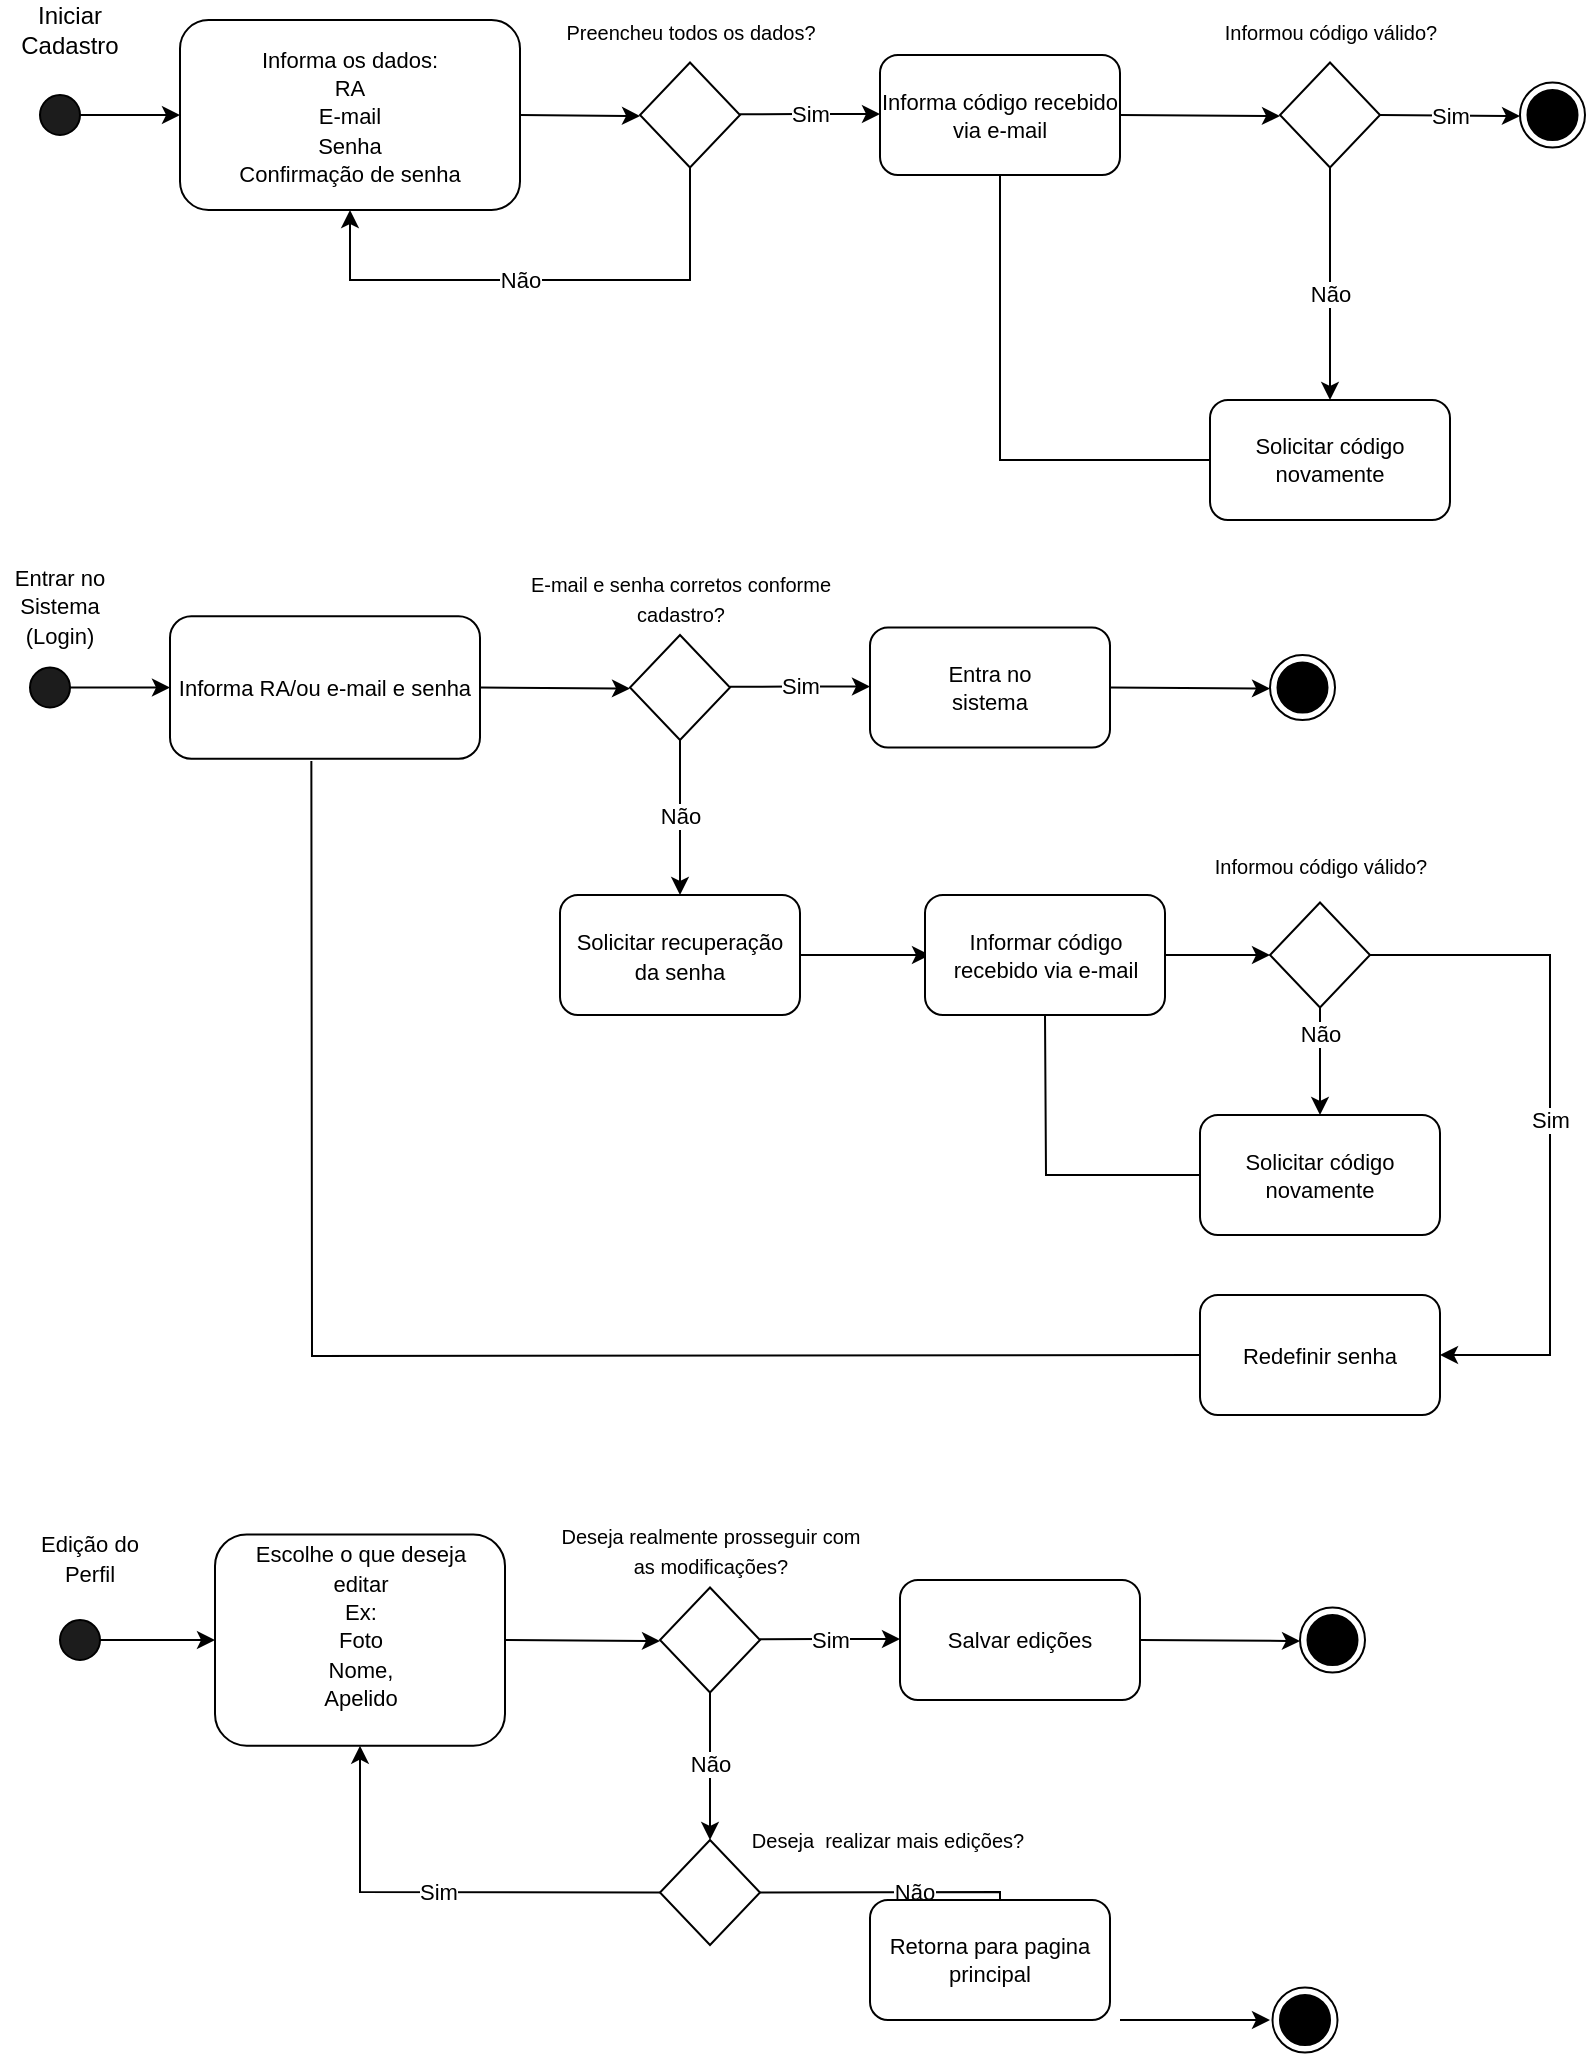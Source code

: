 <mxfile version="21.1.7" type="github">
  <diagram name="Página-1" id="GVrCEBP-sC31mfDfFol-">
    <mxGraphModel dx="1247" dy="664" grid="1" gridSize="10" guides="1" tooltips="1" connect="1" arrows="1" fold="1" page="1" pageScale="1" pageWidth="827" pageHeight="1169" math="0" shadow="0">
      <root>
        <mxCell id="0" />
        <mxCell id="1" parent="0" />
        <mxCell id="yPgfIwb3IiQU2in2HysK-1" value="" style="ellipse;whiteSpace=wrap;html=1;aspect=fixed;fillColor=#1C1C1C;" parent="1" vertex="1">
          <mxGeometry x="20" y="77.5" width="20" height="20" as="geometry" />
        </mxCell>
        <mxCell id="yPgfIwb3IiQU2in2HysK-2" value="" style="endArrow=classic;html=1;rounded=0;exitX=1;exitY=0.5;exitDx=0;exitDy=0;entryX=0;entryY=0.5;entryDx=0;entryDy=0;" parent="1" source="yPgfIwb3IiQU2in2HysK-1" target="yPgfIwb3IiQU2in2HysK-5" edge="1">
          <mxGeometry width="50" height="50" relative="1" as="geometry">
            <mxPoint x="240" y="270" as="sourcePoint" />
            <mxPoint x="90" y="70" as="targetPoint" />
          </mxGeometry>
        </mxCell>
        <mxCell id="yPgfIwb3IiQU2in2HysK-4" value="Iniciar Cadastro" style="text;strokeColor=none;align=center;fillColor=none;html=1;verticalAlign=middle;whiteSpace=wrap;rounded=0;" parent="1" vertex="1">
          <mxGeometry y="30" width="70" height="30" as="geometry" />
        </mxCell>
        <mxCell id="yPgfIwb3IiQU2in2HysK-5" value="&lt;font style=&quot;font-size: 11px;&quot;&gt;Informa os dados:&lt;br&gt;RA&lt;br&gt;E-mail&lt;br&gt;Senha&lt;br&gt;Confirmação de senha&lt;/font&gt;" style="rounded=1;whiteSpace=wrap;html=1;" parent="1" vertex="1">
          <mxGeometry x="90" y="40" width="170" height="95" as="geometry" />
        </mxCell>
        <mxCell id="yPgfIwb3IiQU2in2HysK-7" value="" style="endArrow=classic;html=1;rounded=0;exitX=1;exitY=0.5;exitDx=0;exitDy=0;" parent="1" source="yPgfIwb3IiQU2in2HysK-5" edge="1">
          <mxGeometry width="50" height="50" relative="1" as="geometry">
            <mxPoint x="50" y="98" as="sourcePoint" />
            <mxPoint x="320" y="88" as="targetPoint" />
            <Array as="points" />
          </mxGeometry>
        </mxCell>
        <mxCell id="yPgfIwb3IiQU2in2HysK-8" value="" style="rhombus;whiteSpace=wrap;html=1;" parent="1" vertex="1">
          <mxGeometry x="320" y="61.25" width="50" height="52.5" as="geometry" />
        </mxCell>
        <mxCell id="yPgfIwb3IiQU2in2HysK-9" value="&lt;font style=&quot;font-size: 10px;&quot;&gt;Preencheu todos os dados?&lt;/font&gt;" style="text;strokeColor=none;align=center;fillColor=none;html=1;verticalAlign=middle;whiteSpace=wrap;rounded=0;" parent="1" vertex="1">
          <mxGeometry x="267.5" y="31.25" width="155" height="30" as="geometry" />
        </mxCell>
        <mxCell id="yPgfIwb3IiQU2in2HysK-10" value="Sim" style="endArrow=classic;html=1;rounded=0;exitX=1;exitY=0.5;exitDx=0;exitDy=0;" parent="1" edge="1">
          <mxGeometry width="50" height="50" relative="1" as="geometry">
            <mxPoint x="370" y="87.16" as="sourcePoint" />
            <mxPoint x="440" y="87" as="targetPoint" />
            <Array as="points">
              <mxPoint x="400" y="87" />
            </Array>
          </mxGeometry>
        </mxCell>
        <mxCell id="yPgfIwb3IiQU2in2HysK-11" value="Não" style="endArrow=classic;html=1;rounded=0;exitX=0.5;exitY=1;exitDx=0;exitDy=0;entryX=0.5;entryY=1;entryDx=0;entryDy=0;" parent="1" source="yPgfIwb3IiQU2in2HysK-8" target="yPgfIwb3IiQU2in2HysK-5" edge="1">
          <mxGeometry x="0.081" width="50" height="50" relative="1" as="geometry">
            <mxPoint x="270" y="98" as="sourcePoint" />
            <mxPoint x="190" y="170" as="targetPoint" />
            <Array as="points">
              <mxPoint x="345" y="170" />
              <mxPoint x="240" y="170" />
              <mxPoint x="175" y="170" />
            </Array>
            <mxPoint as="offset" />
          </mxGeometry>
        </mxCell>
        <mxCell id="yPgfIwb3IiQU2in2HysK-12" value="Informa código recebido via e-mail" style="rounded=1;whiteSpace=wrap;html=1;fontSize=11;" parent="1" vertex="1">
          <mxGeometry x="440" y="57.5" width="120" height="60" as="geometry" />
        </mxCell>
        <mxCell id="yPgfIwb3IiQU2in2HysK-13" value="" style="endArrow=classic;html=1;rounded=0;exitX=1;exitY=0.5;exitDx=0;exitDy=0;" parent="1" source="yPgfIwb3IiQU2in2HysK-12" edge="1">
          <mxGeometry width="50" height="50" relative="1" as="geometry">
            <mxPoint x="270" y="98" as="sourcePoint" />
            <mxPoint x="640" y="88" as="targetPoint" />
            <Array as="points" />
          </mxGeometry>
        </mxCell>
        <mxCell id="yPgfIwb3IiQU2in2HysK-14" value="" style="rhombus;whiteSpace=wrap;html=1;" parent="1" vertex="1">
          <mxGeometry x="640" y="61.25" width="50" height="52.5" as="geometry" />
        </mxCell>
        <mxCell id="yPgfIwb3IiQU2in2HysK-15" value="&lt;font style=&quot;font-size: 10px;&quot;&gt;Informou código válido?&lt;/font&gt;" style="text;strokeColor=none;align=center;fillColor=none;html=1;verticalAlign=middle;whiteSpace=wrap;rounded=0;" parent="1" vertex="1">
          <mxGeometry x="587.5" y="31.25" width="155" height="30" as="geometry" />
        </mxCell>
        <mxCell id="yPgfIwb3IiQU2in2HysK-17" value="Sim" style="endArrow=classic;html=1;rounded=0;exitX=1;exitY=0.5;exitDx=0;exitDy=0;" parent="1" source="yPgfIwb3IiQU2in2HysK-14" edge="1">
          <mxGeometry width="50" height="50" relative="1" as="geometry">
            <mxPoint x="570" y="98" as="sourcePoint" />
            <mxPoint x="760" y="88" as="targetPoint" />
            <Array as="points" />
          </mxGeometry>
        </mxCell>
        <mxCell id="yPgfIwb3IiQU2in2HysK-18" value="Não" style="endArrow=classic;html=1;rounded=0;exitX=0.5;exitY=1;exitDx=0;exitDy=0;" parent="1" source="yPgfIwb3IiQU2in2HysK-14" edge="1">
          <mxGeometry x="0.081" width="50" height="50" relative="1" as="geometry">
            <mxPoint x="670" y="113.75" as="sourcePoint" />
            <mxPoint x="665" y="230" as="targetPoint" />
            <Array as="points">
              <mxPoint x="665" y="170" />
              <mxPoint x="665" y="190" />
            </Array>
            <mxPoint as="offset" />
          </mxGeometry>
        </mxCell>
        <mxCell id="yPgfIwb3IiQU2in2HysK-19" value="Solicitar código&lt;br&gt;novamente" style="rounded=1;whiteSpace=wrap;html=1;fontSize=11;" parent="1" vertex="1">
          <mxGeometry x="605" y="230" width="120" height="60" as="geometry" />
        </mxCell>
        <mxCell id="yPgfIwb3IiQU2in2HysK-20" value="" style="endArrow=none;html=1;rounded=0;entryX=0;entryY=0.5;entryDx=0;entryDy=0;exitX=0.5;exitY=1;exitDx=0;exitDy=0;" parent="1" source="yPgfIwb3IiQU2in2HysK-12" target="yPgfIwb3IiQU2in2HysK-19" edge="1">
          <mxGeometry width="50" height="50" relative="1" as="geometry">
            <mxPoint x="480" y="260" as="sourcePoint" />
            <mxPoint x="460" y="150" as="targetPoint" />
            <Array as="points">
              <mxPoint x="500" y="260" />
            </Array>
          </mxGeometry>
        </mxCell>
        <mxCell id="yPgfIwb3IiQU2in2HysK-21" value="" style="ellipse;whiteSpace=wrap;html=1;aspect=fixed;" parent="1" vertex="1">
          <mxGeometry x="760" y="71.25" width="32.5" height="32.5" as="geometry" />
        </mxCell>
        <mxCell id="yPgfIwb3IiQU2in2HysK-22" value="" style="ellipse;whiteSpace=wrap;html=1;aspect=fixed;fillColor=#000000;labelBackgroundColor=#000000;" parent="1" vertex="1">
          <mxGeometry x="763.75" y="75" width="25" height="25" as="geometry" />
        </mxCell>
        <mxCell id="yPgfIwb3IiQU2in2HysK-39" value="" style="ellipse;whiteSpace=wrap;html=1;aspect=fixed;fillColor=#1C1C1C;" parent="1" vertex="1">
          <mxGeometry x="15" y="363.75" width="20" height="20" as="geometry" />
        </mxCell>
        <mxCell id="yPgfIwb3IiQU2in2HysK-40" value="" style="endArrow=classic;html=1;rounded=0;exitX=1;exitY=0.5;exitDx=0;exitDy=0;entryX=0;entryY=0.5;entryDx=0;entryDy=0;" parent="1" source="yPgfIwb3IiQU2in2HysK-39" target="yPgfIwb3IiQU2in2HysK-41" edge="1">
          <mxGeometry width="50" height="50" relative="1" as="geometry">
            <mxPoint x="235" y="556.25" as="sourcePoint" />
            <mxPoint x="85" y="356.25" as="targetPoint" />
          </mxGeometry>
        </mxCell>
        <mxCell id="yPgfIwb3IiQU2in2HysK-41" value="&lt;font style=&quot;font-size: 11px;&quot;&gt;Informa RA/ou e-mail e senha&lt;br&gt;&lt;/font&gt;" style="rounded=1;whiteSpace=wrap;html=1;" parent="1" vertex="1">
          <mxGeometry x="85" y="338.13" width="155" height="71.25" as="geometry" />
        </mxCell>
        <mxCell id="yPgfIwb3IiQU2in2HysK-42" value="" style="endArrow=classic;html=1;rounded=0;exitX=1;exitY=0.5;exitDx=0;exitDy=0;" parent="1" source="yPgfIwb3IiQU2in2HysK-41" edge="1">
          <mxGeometry width="50" height="50" relative="1" as="geometry">
            <mxPoint x="45" y="384.25" as="sourcePoint" />
            <mxPoint x="315" y="374.25" as="targetPoint" />
            <Array as="points" />
          </mxGeometry>
        </mxCell>
        <mxCell id="yPgfIwb3IiQU2in2HysK-43" value="" style="rhombus;whiteSpace=wrap;html=1;" parent="1" vertex="1">
          <mxGeometry x="315" y="347.5" width="50" height="52.5" as="geometry" />
        </mxCell>
        <mxCell id="yPgfIwb3IiQU2in2HysK-44" value="&lt;font style=&quot;font-size: 10px;&quot;&gt;E-mail e senha corretos conforme cadastro?&lt;/font&gt;" style="text;strokeColor=none;align=center;fillColor=none;html=1;verticalAlign=middle;whiteSpace=wrap;rounded=0;" parent="1" vertex="1">
          <mxGeometry x="262.5" y="313.75" width="155" height="30" as="geometry" />
        </mxCell>
        <mxCell id="yPgfIwb3IiQU2in2HysK-45" value="Sim" style="endArrow=classic;html=1;rounded=0;exitX=1;exitY=0.5;exitDx=0;exitDy=0;" parent="1" edge="1">
          <mxGeometry width="50" height="50" relative="1" as="geometry">
            <mxPoint x="365" y="373.41" as="sourcePoint" />
            <mxPoint x="435" y="373.25" as="targetPoint" />
            <Array as="points">
              <mxPoint x="395" y="373.25" />
            </Array>
          </mxGeometry>
        </mxCell>
        <mxCell id="yPgfIwb3IiQU2in2HysK-46" value="Não" style="endArrow=classic;html=1;rounded=0;exitX=0.5;exitY=1;exitDx=0;exitDy=0;" parent="1" source="yPgfIwb3IiQU2in2HysK-43" edge="1">
          <mxGeometry x="-0.032" width="50" height="50" relative="1" as="geometry">
            <mxPoint x="265" y="384.25" as="sourcePoint" />
            <mxPoint x="340" y="477.5" as="targetPoint" />
            <Array as="points" />
            <mxPoint as="offset" />
          </mxGeometry>
        </mxCell>
        <mxCell id="yPgfIwb3IiQU2in2HysK-47" value="Entra no&lt;br&gt;sistema" style="rounded=1;whiteSpace=wrap;html=1;fontSize=11;" parent="1" vertex="1">
          <mxGeometry x="435" y="343.75" width="120" height="60" as="geometry" />
        </mxCell>
        <mxCell id="yPgfIwb3IiQU2in2HysK-48" value="" style="endArrow=classic;html=1;rounded=0;exitX=1;exitY=0.5;exitDx=0;exitDy=0;" parent="1" source="yPgfIwb3IiQU2in2HysK-47" edge="1">
          <mxGeometry width="50" height="50" relative="1" as="geometry">
            <mxPoint x="265" y="384.25" as="sourcePoint" />
            <mxPoint x="635" y="374.25" as="targetPoint" />
            <Array as="points" />
          </mxGeometry>
        </mxCell>
        <mxCell id="yPgfIwb3IiQU2in2HysK-55" value="" style="ellipse;whiteSpace=wrap;html=1;aspect=fixed;" parent="1" vertex="1">
          <mxGeometry x="635" y="357.51" width="32.5" height="32.5" as="geometry" />
        </mxCell>
        <mxCell id="yPgfIwb3IiQU2in2HysK-56" value="" style="ellipse;whiteSpace=wrap;html=1;aspect=fixed;fillColor=#000000;labelBackgroundColor=#000000;" parent="1" vertex="1">
          <mxGeometry x="638.75" y="361.26" width="25" height="25" as="geometry" />
        </mxCell>
        <mxCell id="yPgfIwb3IiQU2in2HysK-57" value="&lt;font style=&quot;font-size: 11px;&quot;&gt;Entrar no Sistema&lt;br&gt;(Login)&lt;/font&gt;" style="text;strokeColor=none;align=center;fillColor=none;html=1;verticalAlign=middle;whiteSpace=wrap;rounded=0;" parent="1" vertex="1">
          <mxGeometry y="317.5" width="60" height="30" as="geometry" />
        </mxCell>
        <mxCell id="yPgfIwb3IiQU2in2HysK-58" value="&lt;font style=&quot;font-size: 11px;&quot;&gt;Solicitar recuperação&lt;br&gt;da senha&lt;/font&gt;" style="rounded=1;whiteSpace=wrap;html=1;" parent="1" vertex="1">
          <mxGeometry x="280" y="477.5" width="120" height="60" as="geometry" />
        </mxCell>
        <mxCell id="yPgfIwb3IiQU2in2HysK-59" value="" style="endArrow=classic;html=1;rounded=0;exitX=1;exitY=0.5;exitDx=0;exitDy=0;" parent="1" source="yPgfIwb3IiQU2in2HysK-58" edge="1">
          <mxGeometry width="50" height="50" relative="1" as="geometry">
            <mxPoint x="245" y="383.5" as="sourcePoint" />
            <mxPoint x="465" y="507.5" as="targetPoint" />
            <Array as="points" />
          </mxGeometry>
        </mxCell>
        <mxCell id="yPgfIwb3IiQU2in2HysK-60" value="Informar código recebido via e-mail" style="rounded=1;whiteSpace=wrap;html=1;fontSize=11;" parent="1" vertex="1">
          <mxGeometry x="462.5" y="477.5" width="120" height="60" as="geometry" />
        </mxCell>
        <mxCell id="yPgfIwb3IiQU2in2HysK-61" value="" style="endArrow=classic;html=1;rounded=0;exitX=1;exitY=0.5;exitDx=0;exitDy=0;" parent="1" source="yPgfIwb3IiQU2in2HysK-60" edge="1">
          <mxGeometry width="50" height="50" relative="1" as="geometry">
            <mxPoint x="565" y="75.5" as="sourcePoint" />
            <mxPoint x="635" y="507.5" as="targetPoint" />
            <Array as="points" />
          </mxGeometry>
        </mxCell>
        <mxCell id="yPgfIwb3IiQU2in2HysK-62" value="" style="rhombus;whiteSpace=wrap;html=1;" parent="1" vertex="1">
          <mxGeometry x="635" y="481.25" width="50" height="52.5" as="geometry" />
        </mxCell>
        <mxCell id="yPgfIwb3IiQU2in2HysK-63" value="&lt;font style=&quot;font-size: 10px;&quot;&gt;Informou código válido?&lt;/font&gt;" style="text;strokeColor=none;align=center;fillColor=none;html=1;verticalAlign=middle;whiteSpace=wrap;rounded=0;" parent="1" vertex="1">
          <mxGeometry x="582.5" y="447.5" width="155" height="30" as="geometry" />
        </mxCell>
        <mxCell id="yPgfIwb3IiQU2in2HysK-64" value="Não" style="endArrow=classic;html=1;rounded=0;exitX=0.5;exitY=1;exitDx=0;exitDy=0;" parent="1" source="yPgfIwb3IiQU2in2HysK-62" edge="1">
          <mxGeometry x="-0.493" width="50" height="50" relative="1" as="geometry">
            <mxPoint x="670" y="101.5" as="sourcePoint" />
            <mxPoint x="660" y="587.5" as="targetPoint" />
            <Array as="points" />
            <mxPoint as="offset" />
          </mxGeometry>
        </mxCell>
        <mxCell id="yPgfIwb3IiQU2in2HysK-68" value="Solicitar código&lt;br&gt;novamente" style="rounded=1;whiteSpace=wrap;html=1;fontSize=11;" parent="1" vertex="1">
          <mxGeometry x="600" y="587.5" width="120" height="60" as="geometry" />
        </mxCell>
        <mxCell id="yPgfIwb3IiQU2in2HysK-69" value="" style="endArrow=none;html=1;rounded=0;entryX=0;entryY=0.5;entryDx=0;entryDy=0;exitX=0.5;exitY=1;exitDx=0;exitDy=0;" parent="1" source="yPgfIwb3IiQU2in2HysK-60" target="yPgfIwb3IiQU2in2HysK-68" edge="1">
          <mxGeometry width="50" height="50" relative="1" as="geometry">
            <mxPoint x="505" y="105.5" as="sourcePoint" />
            <mxPoint x="610" y="247.5" as="targetPoint" />
            <Array as="points">
              <mxPoint x="523" y="617.5" />
            </Array>
          </mxGeometry>
        </mxCell>
        <mxCell id="yPgfIwb3IiQU2in2HysK-70" value="Sim" style="endArrow=classic;html=1;rounded=0;exitX=1;exitY=0.5;exitDx=0;exitDy=0;entryX=1;entryY=0.5;entryDx=0;entryDy=0;" parent="1" source="yPgfIwb3IiQU2in2HysK-62" target="yPgfIwb3IiQU2in2HysK-73" edge="1">
          <mxGeometry width="50" height="50" relative="1" as="geometry">
            <mxPoint x="695" y="75.5" as="sourcePoint" />
            <mxPoint x="775" y="707.5" as="targetPoint" />
            <Array as="points">
              <mxPoint x="775" y="507.5" />
              <mxPoint x="775" y="707.5" />
            </Array>
          </mxGeometry>
        </mxCell>
        <mxCell id="yPgfIwb3IiQU2in2HysK-73" value="Redefinir senha" style="rounded=1;whiteSpace=wrap;html=1;fontSize=11;" parent="1" vertex="1">
          <mxGeometry x="600" y="677.5" width="120" height="60" as="geometry" />
        </mxCell>
        <mxCell id="yPgfIwb3IiQU2in2HysK-74" value="" style="endArrow=none;html=1;rounded=0;entryX=0;entryY=0.5;entryDx=0;entryDy=0;exitX=0.456;exitY=1.016;exitDx=0;exitDy=0;exitPerimeter=0;" parent="1" source="yPgfIwb3IiQU2in2HysK-41" target="yPgfIwb3IiQU2in2HysK-73" edge="1">
          <mxGeometry width="50" height="50" relative="1" as="geometry">
            <mxPoint x="533" y="547.5" as="sourcePoint" />
            <mxPoint x="610" y="627.5" as="targetPoint" />
            <Array as="points">
              <mxPoint x="156" y="708" />
            </Array>
          </mxGeometry>
        </mxCell>
        <mxCell id="yPgfIwb3IiQU2in2HysK-76" value="" style="ellipse;whiteSpace=wrap;html=1;aspect=fixed;fillColor=#1C1C1C;" parent="1" vertex="1">
          <mxGeometry x="30" y="840" width="20" height="20" as="geometry" />
        </mxCell>
        <mxCell id="yPgfIwb3IiQU2in2HysK-77" value="" style="endArrow=classic;html=1;rounded=0;exitX=1;exitY=0.5;exitDx=0;exitDy=0;entryX=0;entryY=0.5;entryDx=0;entryDy=0;" parent="1" source="yPgfIwb3IiQU2in2HysK-76" target="yPgfIwb3IiQU2in2HysK-78" edge="1">
          <mxGeometry width="50" height="50" relative="1" as="geometry">
            <mxPoint x="250" y="1032.5" as="sourcePoint" />
            <mxPoint x="100" y="832.5" as="targetPoint" />
          </mxGeometry>
        </mxCell>
        <mxCell id="yPgfIwb3IiQU2in2HysK-78" value="&lt;font style=&quot;font-size: 11px;&quot;&gt;Escolhe o que deseja&lt;br&gt;editar&lt;br&gt;Ex:&lt;br&gt;Foto&lt;br&gt;Nome,&lt;br&gt;Apelido&lt;br&gt;&lt;br&gt;&lt;/font&gt;" style="rounded=1;whiteSpace=wrap;html=1;" parent="1" vertex="1">
          <mxGeometry x="107.5" y="797.2" width="145" height="105.63" as="geometry" />
        </mxCell>
        <mxCell id="yPgfIwb3IiQU2in2HysK-79" value="" style="endArrow=classic;html=1;rounded=0;exitX=1;exitY=0.5;exitDx=0;exitDy=0;" parent="1" source="yPgfIwb3IiQU2in2HysK-78" edge="1">
          <mxGeometry width="50" height="50" relative="1" as="geometry">
            <mxPoint x="60" y="860.5" as="sourcePoint" />
            <mxPoint x="330" y="850.5" as="targetPoint" />
            <Array as="points" />
          </mxGeometry>
        </mxCell>
        <mxCell id="yPgfIwb3IiQU2in2HysK-80" value="" style="rhombus;whiteSpace=wrap;html=1;" parent="1" vertex="1">
          <mxGeometry x="330" y="823.75" width="50" height="52.5" as="geometry" />
        </mxCell>
        <mxCell id="yPgfIwb3IiQU2in2HysK-81" value="&lt;font style=&quot;font-size: 10px;&quot;&gt;Deseja realmente prosseguir com as modificações?&lt;/font&gt;" style="text;strokeColor=none;align=center;fillColor=none;html=1;verticalAlign=middle;whiteSpace=wrap;rounded=0;" parent="1" vertex="1">
          <mxGeometry x="277.5" y="790" width="155" height="30" as="geometry" />
        </mxCell>
        <mxCell id="yPgfIwb3IiQU2in2HysK-82" value="Sim" style="endArrow=classic;html=1;rounded=0;exitX=1;exitY=0.5;exitDx=0;exitDy=0;" parent="1" edge="1">
          <mxGeometry width="50" height="50" relative="1" as="geometry">
            <mxPoint x="380" y="849.66" as="sourcePoint" />
            <mxPoint x="450" y="849.5" as="targetPoint" />
            <Array as="points">
              <mxPoint x="410" y="849.5" />
            </Array>
          </mxGeometry>
        </mxCell>
        <mxCell id="yPgfIwb3IiQU2in2HysK-83" value="Não" style="endArrow=classic;html=1;rounded=0;exitX=0.5;exitY=1;exitDx=0;exitDy=0;entryX=0.5;entryY=0;entryDx=0;entryDy=0;" parent="1" source="yPgfIwb3IiQU2in2HysK-80" edge="1" target="SW-ORvvcEC2hXW5tAMiy-1">
          <mxGeometry x="-0.032" width="50" height="50" relative="1" as="geometry">
            <mxPoint x="280" y="860.5" as="sourcePoint" />
            <mxPoint x="355" y="953.75" as="targetPoint" />
            <Array as="points" />
            <mxPoint as="offset" />
          </mxGeometry>
        </mxCell>
        <mxCell id="yPgfIwb3IiQU2in2HysK-84" value="Salvar edições" style="rounded=1;whiteSpace=wrap;html=1;fontSize=11;" parent="1" vertex="1">
          <mxGeometry x="450" y="820" width="120" height="60" as="geometry" />
        </mxCell>
        <mxCell id="yPgfIwb3IiQU2in2HysK-85" value="" style="endArrow=classic;html=1;rounded=0;exitX=1;exitY=0.5;exitDx=0;exitDy=0;" parent="1" source="yPgfIwb3IiQU2in2HysK-84" edge="1">
          <mxGeometry width="50" height="50" relative="1" as="geometry">
            <mxPoint x="280" y="860.5" as="sourcePoint" />
            <mxPoint x="650" y="850.5" as="targetPoint" />
            <Array as="points" />
          </mxGeometry>
        </mxCell>
        <mxCell id="yPgfIwb3IiQU2in2HysK-86" value="" style="ellipse;whiteSpace=wrap;html=1;aspect=fixed;" parent="1" vertex="1">
          <mxGeometry x="650" y="833.76" width="32.5" height="32.5" as="geometry" />
        </mxCell>
        <mxCell id="yPgfIwb3IiQU2in2HysK-87" value="" style="ellipse;whiteSpace=wrap;html=1;aspect=fixed;fillColor=#000000;labelBackgroundColor=#000000;" parent="1" vertex="1">
          <mxGeometry x="653.75" y="837.51" width="25" height="25" as="geometry" />
        </mxCell>
        <mxCell id="yPgfIwb3IiQU2in2HysK-88" value="&lt;span style=&quot;font-size: 11px;&quot;&gt;Edição do Perfil&lt;/span&gt;" style="text;strokeColor=none;align=center;fillColor=none;html=1;verticalAlign=middle;whiteSpace=wrap;rounded=0;" parent="1" vertex="1">
          <mxGeometry x="15" y="793.75" width="60" height="30" as="geometry" />
        </mxCell>
        <mxCell id="SW-ORvvcEC2hXW5tAMiy-1" value="" style="rhombus;whiteSpace=wrap;html=1;" vertex="1" parent="1">
          <mxGeometry x="330" y="950" width="50" height="52.5" as="geometry" />
        </mxCell>
        <mxCell id="SW-ORvvcEC2hXW5tAMiy-2" value="&lt;font style=&quot;font-size: 10px;&quot;&gt;Deseja&amp;nbsp; realizar mais edições?&lt;/font&gt;" style="text;strokeColor=none;align=center;fillColor=none;html=1;verticalAlign=middle;whiteSpace=wrap;rounded=0;" vertex="1" parent="1">
          <mxGeometry x="370" y="940" width="147.5" height="20" as="geometry" />
        </mxCell>
        <mxCell id="SW-ORvvcEC2hXW5tAMiy-3" value="Sim" style="endArrow=classic;html=1;rounded=0;exitX=0;exitY=0.5;exitDx=0;exitDy=0;entryX=0.5;entryY=1;entryDx=0;entryDy=0;" edge="1" parent="1" source="SW-ORvvcEC2hXW5tAMiy-1" target="yPgfIwb3IiQU2in2HysK-78">
          <mxGeometry width="50" height="50" relative="1" as="geometry">
            <mxPoint x="390" y="859.66" as="sourcePoint" />
            <mxPoint x="460" y="859.5" as="targetPoint" />
            <Array as="points">
              <mxPoint x="180" y="976" />
            </Array>
          </mxGeometry>
        </mxCell>
        <mxCell id="SW-ORvvcEC2hXW5tAMiy-4" value="Não" style="endArrow=classic;html=1;rounded=0;exitX=1;exitY=0.5;exitDx=0;exitDy=0;entryX=0.5;entryY=0;entryDx=0;entryDy=0;" edge="1" parent="1" source="SW-ORvvcEC2hXW5tAMiy-1">
          <mxGeometry width="50" height="50" relative="1" as="geometry">
            <mxPoint x="390" y="859.66" as="sourcePoint" />
            <mxPoint x="500" y="1010" as="targetPoint" />
            <Array as="points">
              <mxPoint x="500" y="976" />
            </Array>
          </mxGeometry>
        </mxCell>
        <mxCell id="SW-ORvvcEC2hXW5tAMiy-5" value="Retorna para pagina principal" style="rounded=1;whiteSpace=wrap;html=1;fontSize=11;" vertex="1" parent="1">
          <mxGeometry x="435" y="980" width="120" height="60" as="geometry" />
        </mxCell>
        <mxCell id="SW-ORvvcEC2hXW5tAMiy-7" value="" style="endArrow=classic;html=1;rounded=0;exitX=1;exitY=0.5;exitDx=0;exitDy=0;" edge="1" parent="1">
          <mxGeometry width="50" height="50" relative="1" as="geometry">
            <mxPoint x="560" y="1040" as="sourcePoint" />
            <mxPoint x="635" y="1040" as="targetPoint" />
            <Array as="points" />
          </mxGeometry>
        </mxCell>
        <mxCell id="SW-ORvvcEC2hXW5tAMiy-8" value="" style="ellipse;whiteSpace=wrap;html=1;aspect=fixed;" vertex="1" parent="1">
          <mxGeometry x="636.25" y="1023.75" width="32.5" height="32.5" as="geometry" />
        </mxCell>
        <mxCell id="SW-ORvvcEC2hXW5tAMiy-9" value="" style="ellipse;whiteSpace=wrap;html=1;aspect=fixed;fillColor=#000000;labelBackgroundColor=#000000;" vertex="1" parent="1">
          <mxGeometry x="640" y="1027.5" width="25" height="25" as="geometry" />
        </mxCell>
      </root>
    </mxGraphModel>
  </diagram>
</mxfile>
